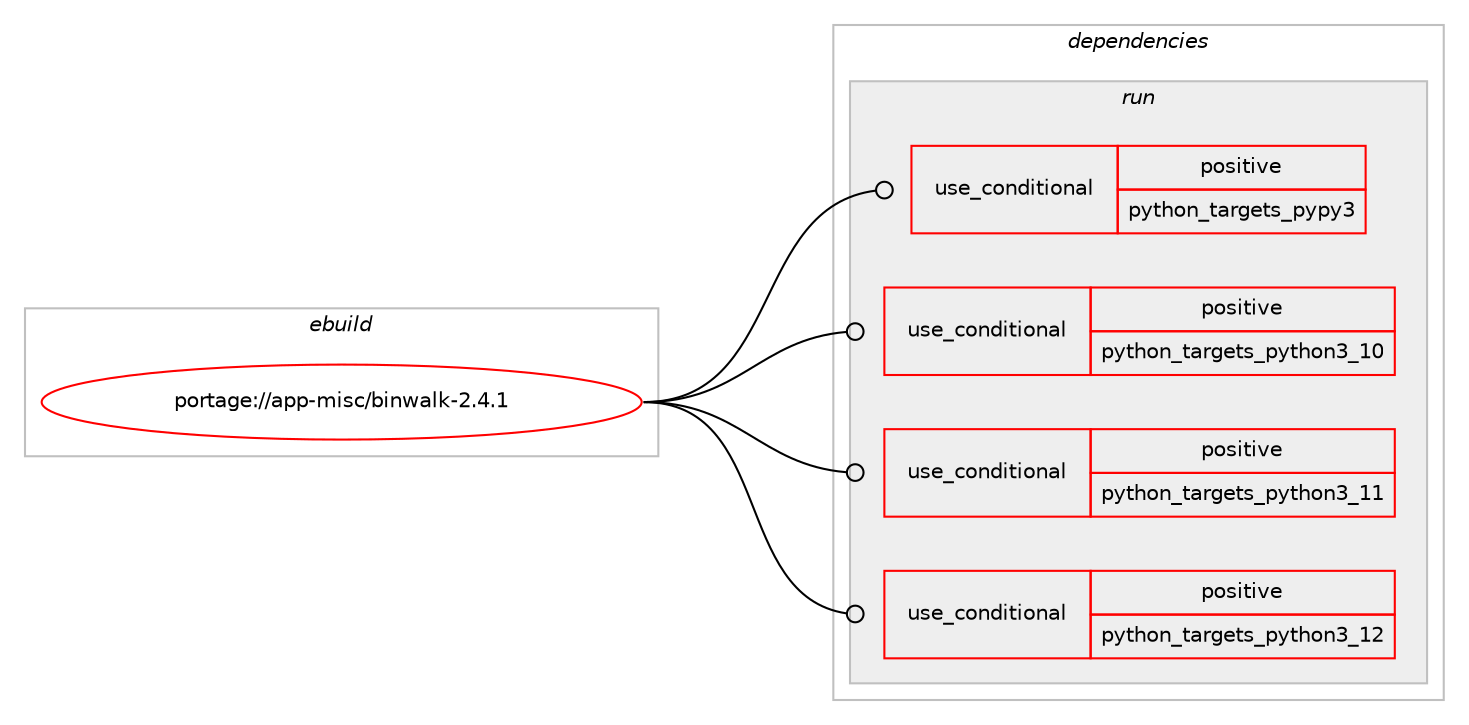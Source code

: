digraph prolog {

# *************
# Graph options
# *************

newrank=true;
concentrate=true;
compound=true;
graph [rankdir=LR,fontname=Helvetica,fontsize=10,ranksep=1.5];#, ranksep=2.5, nodesep=0.2];
edge  [arrowhead=vee];
node  [fontname=Helvetica,fontsize=10];

# **********
# The ebuild
# **********

subgraph cluster_leftcol {
color=gray;
rank=same;
label=<<i>ebuild</i>>;
id [label="portage://app-misc/binwalk-2.4.1", color=red, width=4, href="../app-misc/binwalk-2.4.1.svg"];
}

# ****************
# The dependencies
# ****************

subgraph cluster_midcol {
color=gray;
label=<<i>dependencies</i>>;
subgraph cluster_compile {
fillcolor="#eeeeee";
style=filled;
label=<<i>compile</i>>;
}
subgraph cluster_compileandrun {
fillcolor="#eeeeee";
style=filled;
label=<<i>compile and run</i>>;
}
subgraph cluster_run {
fillcolor="#eeeeee";
style=filled;
label=<<i>run</i>>;
subgraph cond11097 {
dependency17620 [label=<<TABLE BORDER="0" CELLBORDER="1" CELLSPACING="0" CELLPADDING="4"><TR><TD ROWSPAN="3" CELLPADDING="10">use_conditional</TD></TR><TR><TD>positive</TD></TR><TR><TD>python_targets_pypy3</TD></TR></TABLE>>, shape=none, color=red];
# *** BEGIN UNKNOWN DEPENDENCY TYPE (TODO) ***
# dependency17620 -> package_dependency(portage://app-misc/binwalk-2.4.1,run,no,dev-python,pypy3,none,[,,],any_same_slot,[])
# *** END UNKNOWN DEPENDENCY TYPE (TODO) ***

}
id:e -> dependency17620:w [weight=20,style="solid",arrowhead="odot"];
subgraph cond11098 {
dependency17621 [label=<<TABLE BORDER="0" CELLBORDER="1" CELLSPACING="0" CELLPADDING="4"><TR><TD ROWSPAN="3" CELLPADDING="10">use_conditional</TD></TR><TR><TD>positive</TD></TR><TR><TD>python_targets_python3_10</TD></TR></TABLE>>, shape=none, color=red];
# *** BEGIN UNKNOWN DEPENDENCY TYPE (TODO) ***
# dependency17621 -> package_dependency(portage://app-misc/binwalk-2.4.1,run,no,dev-lang,python,none,[,,],[slot(3.10)],[])
# *** END UNKNOWN DEPENDENCY TYPE (TODO) ***

}
id:e -> dependency17621:w [weight=20,style="solid",arrowhead="odot"];
subgraph cond11099 {
dependency17622 [label=<<TABLE BORDER="0" CELLBORDER="1" CELLSPACING="0" CELLPADDING="4"><TR><TD ROWSPAN="3" CELLPADDING="10">use_conditional</TD></TR><TR><TD>positive</TD></TR><TR><TD>python_targets_python3_11</TD></TR></TABLE>>, shape=none, color=red];
# *** BEGIN UNKNOWN DEPENDENCY TYPE (TODO) ***
# dependency17622 -> package_dependency(portage://app-misc/binwalk-2.4.1,run,no,dev-lang,python,none,[,,],[slot(3.11)],[])
# *** END UNKNOWN DEPENDENCY TYPE (TODO) ***

}
id:e -> dependency17622:w [weight=20,style="solid",arrowhead="odot"];
subgraph cond11100 {
dependency17623 [label=<<TABLE BORDER="0" CELLBORDER="1" CELLSPACING="0" CELLPADDING="4"><TR><TD ROWSPAN="3" CELLPADDING="10">use_conditional</TD></TR><TR><TD>positive</TD></TR><TR><TD>python_targets_python3_12</TD></TR></TABLE>>, shape=none, color=red];
# *** BEGIN UNKNOWN DEPENDENCY TYPE (TODO) ***
# dependency17623 -> package_dependency(portage://app-misc/binwalk-2.4.1,run,no,dev-lang,python,none,[,,],[slot(3.12)],[])
# *** END UNKNOWN DEPENDENCY TYPE (TODO) ***

}
id:e -> dependency17623:w [weight=20,style="solid",arrowhead="odot"];
}
}

# **************
# The candidates
# **************

subgraph cluster_choices {
rank=same;
color=gray;
label=<<i>candidates</i>>;

}

}
